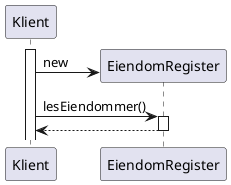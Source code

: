 @startuml
activate Klient
create EiendomRegister
Klient -> EiendomRegister:new
Klient-> EiendomRegister:lesEiendommer()
activate EiendomRegister
EiendomRegister-->Klient
deactivate EiendomRegister
@enduml